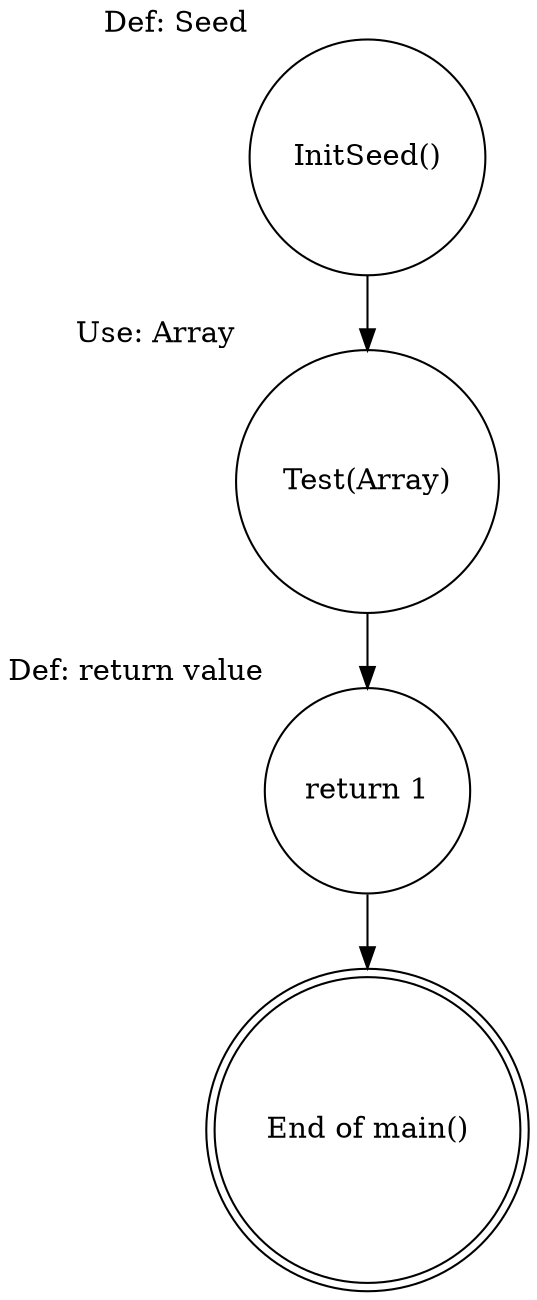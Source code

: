 digraph main {
    rankdir=TB;
    node [shape=circle];
    
    1 [label="InitSeed()", xlabel="Def: Seed"];
    2 [label="Test(Array)", xlabel="Use: Array"];
    3 [label="return 1", xlabel="Def: return value"];
    4 [shape=doublecircle, label="End of main()"];
    
    1 -> 2;
    2 -> 3;
    3 -> 4;
}